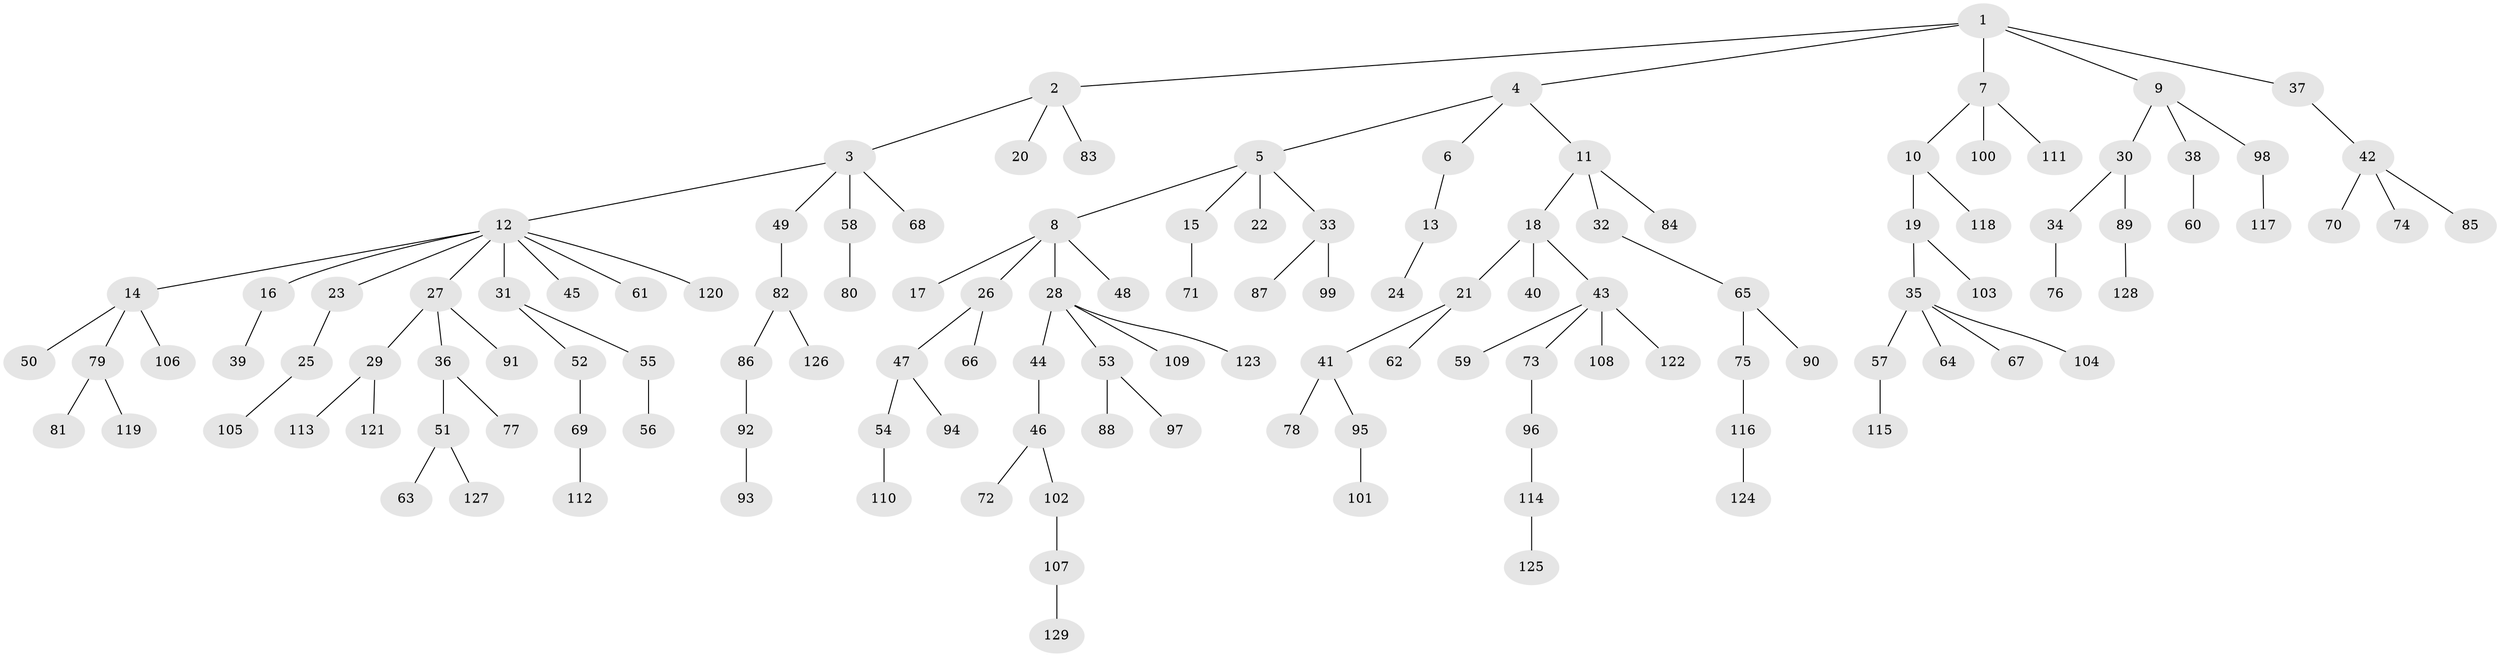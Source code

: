 // Generated by graph-tools (version 1.1) at 2025/11/02/27/25 16:11:27]
// undirected, 129 vertices, 128 edges
graph export_dot {
graph [start="1"]
  node [color=gray90,style=filled];
  1;
  2;
  3;
  4;
  5;
  6;
  7;
  8;
  9;
  10;
  11;
  12;
  13;
  14;
  15;
  16;
  17;
  18;
  19;
  20;
  21;
  22;
  23;
  24;
  25;
  26;
  27;
  28;
  29;
  30;
  31;
  32;
  33;
  34;
  35;
  36;
  37;
  38;
  39;
  40;
  41;
  42;
  43;
  44;
  45;
  46;
  47;
  48;
  49;
  50;
  51;
  52;
  53;
  54;
  55;
  56;
  57;
  58;
  59;
  60;
  61;
  62;
  63;
  64;
  65;
  66;
  67;
  68;
  69;
  70;
  71;
  72;
  73;
  74;
  75;
  76;
  77;
  78;
  79;
  80;
  81;
  82;
  83;
  84;
  85;
  86;
  87;
  88;
  89;
  90;
  91;
  92;
  93;
  94;
  95;
  96;
  97;
  98;
  99;
  100;
  101;
  102;
  103;
  104;
  105;
  106;
  107;
  108;
  109;
  110;
  111;
  112;
  113;
  114;
  115;
  116;
  117;
  118;
  119;
  120;
  121;
  122;
  123;
  124;
  125;
  126;
  127;
  128;
  129;
  1 -- 2;
  1 -- 4;
  1 -- 7;
  1 -- 9;
  1 -- 37;
  2 -- 3;
  2 -- 20;
  2 -- 83;
  3 -- 12;
  3 -- 49;
  3 -- 58;
  3 -- 68;
  4 -- 5;
  4 -- 6;
  4 -- 11;
  5 -- 8;
  5 -- 15;
  5 -- 22;
  5 -- 33;
  6 -- 13;
  7 -- 10;
  7 -- 100;
  7 -- 111;
  8 -- 17;
  8 -- 26;
  8 -- 28;
  8 -- 48;
  9 -- 30;
  9 -- 38;
  9 -- 98;
  10 -- 19;
  10 -- 118;
  11 -- 18;
  11 -- 32;
  11 -- 84;
  12 -- 14;
  12 -- 16;
  12 -- 23;
  12 -- 27;
  12 -- 31;
  12 -- 45;
  12 -- 61;
  12 -- 120;
  13 -- 24;
  14 -- 50;
  14 -- 79;
  14 -- 106;
  15 -- 71;
  16 -- 39;
  18 -- 21;
  18 -- 40;
  18 -- 43;
  19 -- 35;
  19 -- 103;
  21 -- 41;
  21 -- 62;
  23 -- 25;
  25 -- 105;
  26 -- 47;
  26 -- 66;
  27 -- 29;
  27 -- 36;
  27 -- 91;
  28 -- 44;
  28 -- 53;
  28 -- 109;
  28 -- 123;
  29 -- 113;
  29 -- 121;
  30 -- 34;
  30 -- 89;
  31 -- 52;
  31 -- 55;
  32 -- 65;
  33 -- 87;
  33 -- 99;
  34 -- 76;
  35 -- 57;
  35 -- 64;
  35 -- 67;
  35 -- 104;
  36 -- 51;
  36 -- 77;
  37 -- 42;
  38 -- 60;
  41 -- 78;
  41 -- 95;
  42 -- 70;
  42 -- 74;
  42 -- 85;
  43 -- 59;
  43 -- 73;
  43 -- 108;
  43 -- 122;
  44 -- 46;
  46 -- 72;
  46 -- 102;
  47 -- 54;
  47 -- 94;
  49 -- 82;
  51 -- 63;
  51 -- 127;
  52 -- 69;
  53 -- 88;
  53 -- 97;
  54 -- 110;
  55 -- 56;
  57 -- 115;
  58 -- 80;
  65 -- 75;
  65 -- 90;
  69 -- 112;
  73 -- 96;
  75 -- 116;
  79 -- 81;
  79 -- 119;
  82 -- 86;
  82 -- 126;
  86 -- 92;
  89 -- 128;
  92 -- 93;
  95 -- 101;
  96 -- 114;
  98 -- 117;
  102 -- 107;
  107 -- 129;
  114 -- 125;
  116 -- 124;
}
